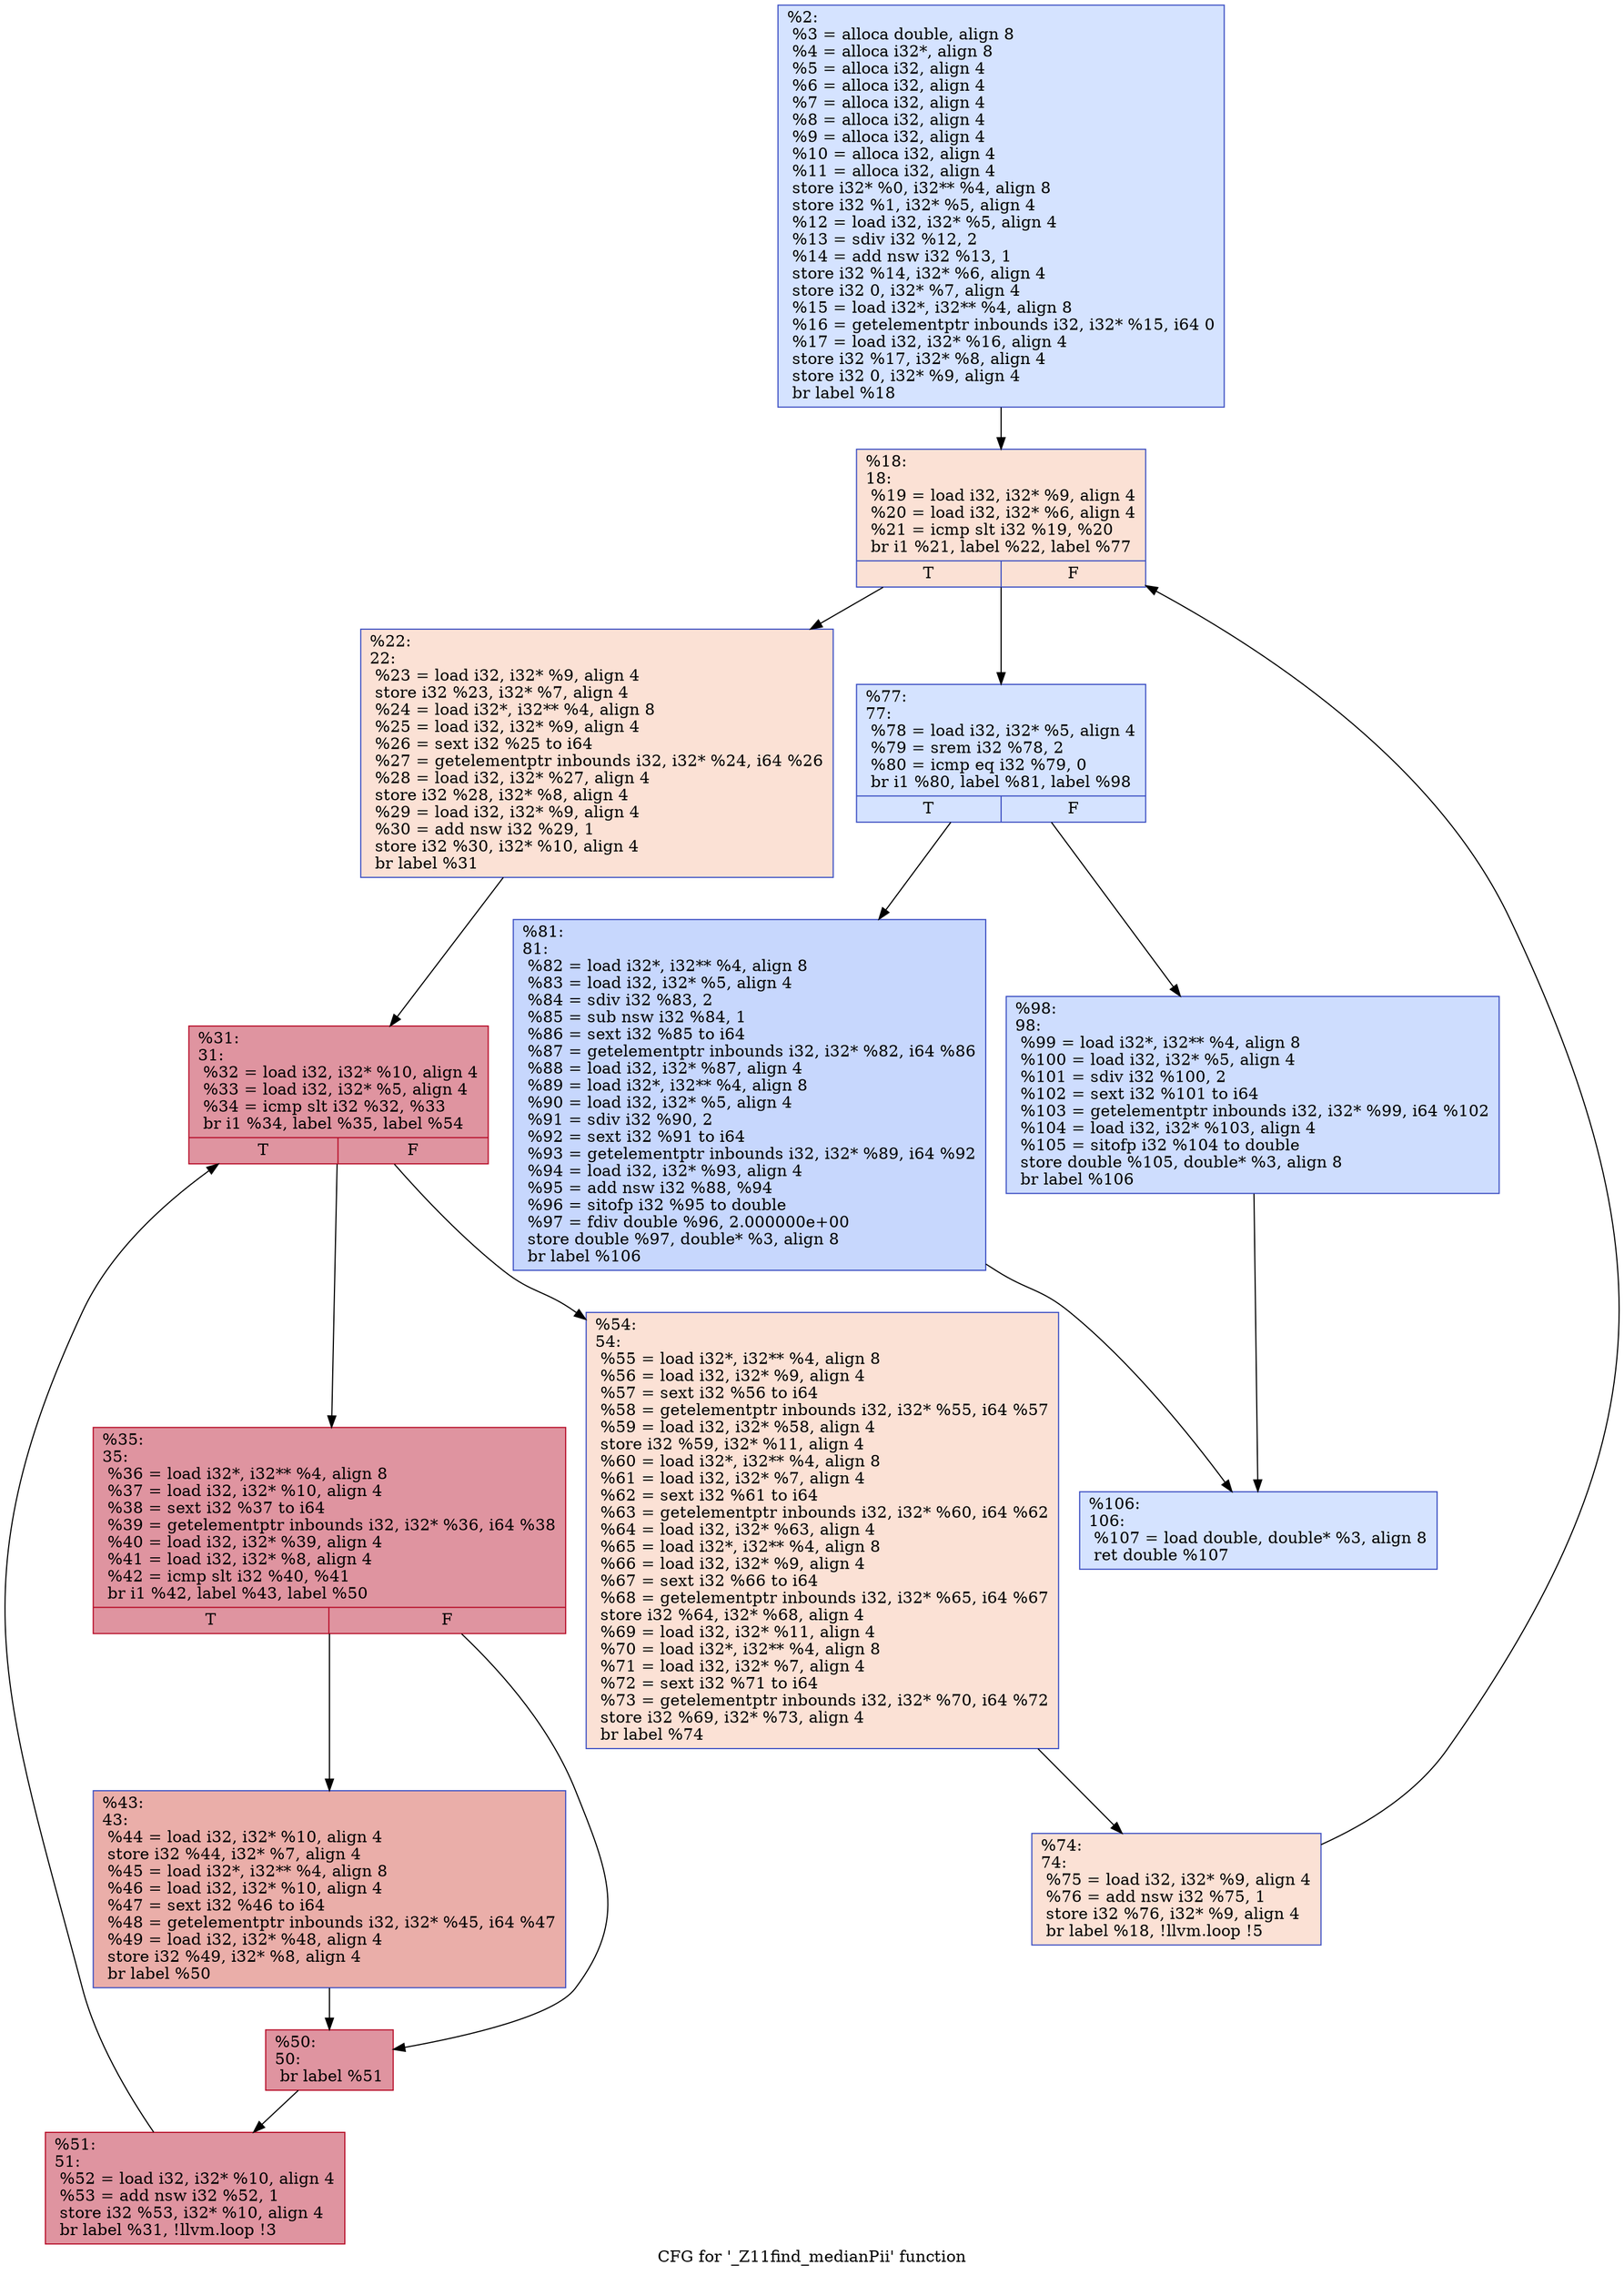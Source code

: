 digraph "CFG for '_Z11find_medianPii' function" {
	label="CFG for '_Z11find_medianPii' function";

	1 [shape=record,color="#3d50c3ff", style=filled, fillcolor="#a1c0ff70",label="{%2:\l  %3 = alloca double, align 8\l  %4 = alloca i32*, align 8\l  %5 = alloca i32, align 4\l  %6 = alloca i32, align 4\l  %7 = alloca i32, align 4\l  %8 = alloca i32, align 4\l  %9 = alloca i32, align 4\l  %10 = alloca i32, align 4\l  %11 = alloca i32, align 4\l  store i32* %0, i32** %4, align 8\l  store i32 %1, i32* %5, align 4\l  %12 = load i32, i32* %5, align 4\l  %13 = sdiv i32 %12, 2\l  %14 = add nsw i32 %13, 1\l  store i32 %14, i32* %6, align 4\l  store i32 0, i32* %7, align 4\l  %15 = load i32*, i32** %4, align 8\l  %16 = getelementptr inbounds i32, i32* %15, i64 0\l  %17 = load i32, i32* %16, align 4\l  store i32 %17, i32* %8, align 4\l  store i32 0, i32* %9, align 4\l  br label %18\l}"];
	1 -> 2;
	2 [shape=record,color="#3d50c3ff", style=filled, fillcolor="#f7bca170",label="{%18:\l18:                                               \l  %19 = load i32, i32* %9, align 4\l  %20 = load i32, i32* %6, align 4\l  %21 = icmp slt i32 %19, %20\l  br i1 %21, label %22, label %77\l|{<s0>T|<s1>F}}"];
	2 -> 3;
	2 -> 4;
	3 [shape=record,color="#3d50c3ff", style=filled, fillcolor="#f7bca170",label="{%22:\l22:                                               \l  %23 = load i32, i32* %9, align 4\l  store i32 %23, i32* %7, align 4\l  %24 = load i32*, i32** %4, align 8\l  %25 = load i32, i32* %9, align 4\l  %26 = sext i32 %25 to i64\l  %27 = getelementptr inbounds i32, i32* %24, i64 %26\l  %28 = load i32, i32* %27, align 4\l  store i32 %28, i32* %8, align 4\l  %29 = load i32, i32* %9, align 4\l  %30 = add nsw i32 %29, 1\l  store i32 %30, i32* %10, align 4\l  br label %31\l}"];
	3 -> 5;
	5 [shape=record,color="#b70d28ff", style=filled, fillcolor="#b70d2870",label="{%31:\l31:                                               \l  %32 = load i32, i32* %10, align 4\l  %33 = load i32, i32* %5, align 4\l  %34 = icmp slt i32 %32, %33\l  br i1 %34, label %35, label %54\l|{<s0>T|<s1>F}}"];
	5 -> 6;
	5 -> 7;
	6 [shape=record,color="#b70d28ff", style=filled, fillcolor="#b70d2870",label="{%35:\l35:                                               \l  %36 = load i32*, i32** %4, align 8\l  %37 = load i32, i32* %10, align 4\l  %38 = sext i32 %37 to i64\l  %39 = getelementptr inbounds i32, i32* %36, i64 %38\l  %40 = load i32, i32* %39, align 4\l  %41 = load i32, i32* %8, align 4\l  %42 = icmp slt i32 %40, %41\l  br i1 %42, label %43, label %50\l|{<s0>T|<s1>F}}"];
	6 -> 8;
	6 -> 9;
	8 [shape=record,color="#3d50c3ff", style=filled, fillcolor="#d0473d70",label="{%43:\l43:                                               \l  %44 = load i32, i32* %10, align 4\l  store i32 %44, i32* %7, align 4\l  %45 = load i32*, i32** %4, align 8\l  %46 = load i32, i32* %10, align 4\l  %47 = sext i32 %46 to i64\l  %48 = getelementptr inbounds i32, i32* %45, i64 %47\l  %49 = load i32, i32* %48, align 4\l  store i32 %49, i32* %8, align 4\l  br label %50\l}"];
	8 -> 9;
	9 [shape=record,color="#b70d28ff", style=filled, fillcolor="#b70d2870",label="{%50:\l50:                                               \l  br label %51\l}"];
	9 -> 10;
	10 [shape=record,color="#b70d28ff", style=filled, fillcolor="#b70d2870",label="{%51:\l51:                                               \l  %52 = load i32, i32* %10, align 4\l  %53 = add nsw i32 %52, 1\l  store i32 %53, i32* %10, align 4\l  br label %31, !llvm.loop !3\l}"];
	10 -> 5;
	7 [shape=record,color="#3d50c3ff", style=filled, fillcolor="#f7bca170",label="{%54:\l54:                                               \l  %55 = load i32*, i32** %4, align 8\l  %56 = load i32, i32* %9, align 4\l  %57 = sext i32 %56 to i64\l  %58 = getelementptr inbounds i32, i32* %55, i64 %57\l  %59 = load i32, i32* %58, align 4\l  store i32 %59, i32* %11, align 4\l  %60 = load i32*, i32** %4, align 8\l  %61 = load i32, i32* %7, align 4\l  %62 = sext i32 %61 to i64\l  %63 = getelementptr inbounds i32, i32* %60, i64 %62\l  %64 = load i32, i32* %63, align 4\l  %65 = load i32*, i32** %4, align 8\l  %66 = load i32, i32* %9, align 4\l  %67 = sext i32 %66 to i64\l  %68 = getelementptr inbounds i32, i32* %65, i64 %67\l  store i32 %64, i32* %68, align 4\l  %69 = load i32, i32* %11, align 4\l  %70 = load i32*, i32** %4, align 8\l  %71 = load i32, i32* %7, align 4\l  %72 = sext i32 %71 to i64\l  %73 = getelementptr inbounds i32, i32* %70, i64 %72\l  store i32 %69, i32* %73, align 4\l  br label %74\l}"];
	7 -> 11;
	11 [shape=record,color="#3d50c3ff", style=filled, fillcolor="#f7bca170",label="{%74:\l74:                                               \l  %75 = load i32, i32* %9, align 4\l  %76 = add nsw i32 %75, 1\l  store i32 %76, i32* %9, align 4\l  br label %18, !llvm.loop !5\l}"];
	11 -> 2;
	4 [shape=record,color="#3d50c3ff", style=filled, fillcolor="#a1c0ff70",label="{%77:\l77:                                               \l  %78 = load i32, i32* %5, align 4\l  %79 = srem i32 %78, 2\l  %80 = icmp eq i32 %79, 0\l  br i1 %80, label %81, label %98\l|{<s0>T|<s1>F}}"];
	4 -> 12;
	4 -> 13;
	12 [shape=record,color="#3d50c3ff", style=filled, fillcolor="#81a4fb70",label="{%81:\l81:                                               \l  %82 = load i32*, i32** %4, align 8\l  %83 = load i32, i32* %5, align 4\l  %84 = sdiv i32 %83, 2\l  %85 = sub nsw i32 %84, 1\l  %86 = sext i32 %85 to i64\l  %87 = getelementptr inbounds i32, i32* %82, i64 %86\l  %88 = load i32, i32* %87, align 4\l  %89 = load i32*, i32** %4, align 8\l  %90 = load i32, i32* %5, align 4\l  %91 = sdiv i32 %90, 2\l  %92 = sext i32 %91 to i64\l  %93 = getelementptr inbounds i32, i32* %89, i64 %92\l  %94 = load i32, i32* %93, align 4\l  %95 = add nsw i32 %88, %94\l  %96 = sitofp i32 %95 to double\l  %97 = fdiv double %96, 2.000000e+00\l  store double %97, double* %3, align 8\l  br label %106\l}"];
	12 -> 14;
	13 [shape=record,color="#3d50c3ff", style=filled, fillcolor="#8fb1fe70",label="{%98:\l98:                                               \l  %99 = load i32*, i32** %4, align 8\l  %100 = load i32, i32* %5, align 4\l  %101 = sdiv i32 %100, 2\l  %102 = sext i32 %101 to i64\l  %103 = getelementptr inbounds i32, i32* %99, i64 %102\l  %104 = load i32, i32* %103, align 4\l  %105 = sitofp i32 %104 to double\l  store double %105, double* %3, align 8\l  br label %106\l}"];
	13 -> 14;
	14 [shape=record,color="#3d50c3ff", style=filled, fillcolor="#a1c0ff70",label="{%106:\l106:                                              \l  %107 = load double, double* %3, align 8\l  ret double %107\l}"];
}
